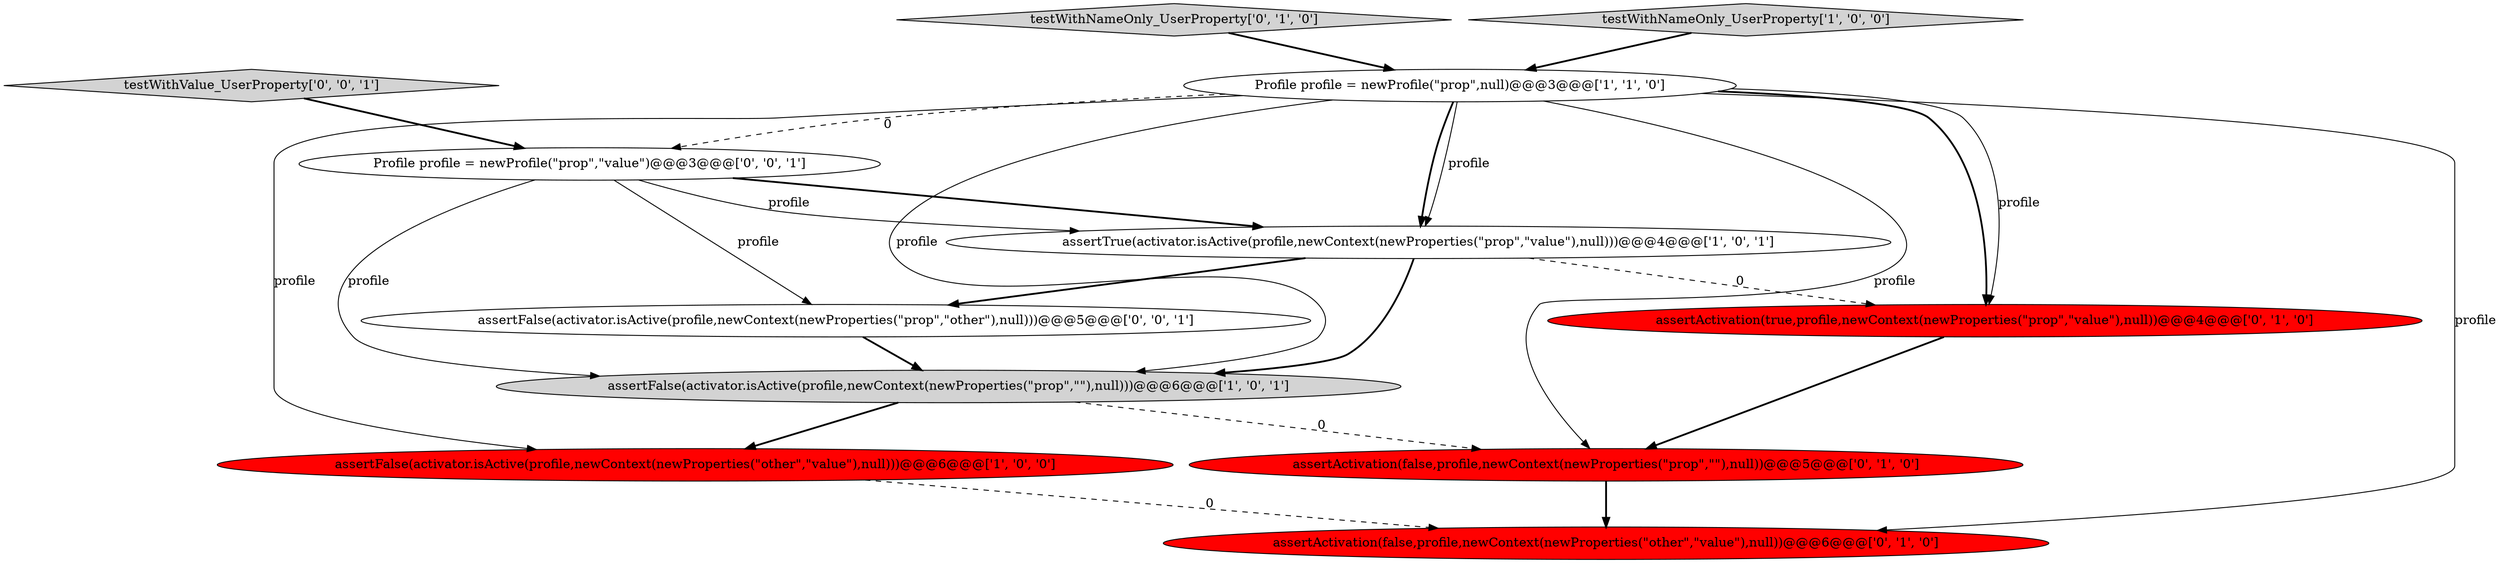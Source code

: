 digraph {
9 [style = filled, label = "assertFalse(activator.isActive(profile,newContext(newProperties(\"prop\",\"other\"),null)))@@@5@@@['0', '0', '1']", fillcolor = white, shape = ellipse image = "AAA0AAABBB3BBB"];
10 [style = filled, label = "Profile profile = newProfile(\"prop\",\"value\")@@@3@@@['0', '0', '1']", fillcolor = white, shape = ellipse image = "AAA0AAABBB3BBB"];
2 [style = filled, label = "assertFalse(activator.isActive(profile,newContext(newProperties(\"other\",\"value\"),null)))@@@6@@@['1', '0', '0']", fillcolor = red, shape = ellipse image = "AAA1AAABBB1BBB"];
6 [style = filled, label = "assertActivation(false,profile,newContext(newProperties(\"prop\",\"\"),null))@@@5@@@['0', '1', '0']", fillcolor = red, shape = ellipse image = "AAA1AAABBB2BBB"];
1 [style = filled, label = "assertTrue(activator.isActive(profile,newContext(newProperties(\"prop\",\"value\"),null)))@@@4@@@['1', '0', '1']", fillcolor = white, shape = ellipse image = "AAA0AAABBB1BBB"];
5 [style = filled, label = "testWithNameOnly_UserProperty['0', '1', '0']", fillcolor = lightgray, shape = diamond image = "AAA0AAABBB2BBB"];
11 [style = filled, label = "testWithValue_UserProperty['0', '0', '1']", fillcolor = lightgray, shape = diamond image = "AAA0AAABBB3BBB"];
7 [style = filled, label = "assertActivation(true,profile,newContext(newProperties(\"prop\",\"value\"),null))@@@4@@@['0', '1', '0']", fillcolor = red, shape = ellipse image = "AAA1AAABBB2BBB"];
8 [style = filled, label = "assertActivation(false,profile,newContext(newProperties(\"other\",\"value\"),null))@@@6@@@['0', '1', '0']", fillcolor = red, shape = ellipse image = "AAA1AAABBB2BBB"];
4 [style = filled, label = "testWithNameOnly_UserProperty['1', '0', '0']", fillcolor = lightgray, shape = diamond image = "AAA0AAABBB1BBB"];
0 [style = filled, label = "assertFalse(activator.isActive(profile,newContext(newProperties(\"prop\",\"\"),null)))@@@6@@@['1', '0', '1']", fillcolor = lightgray, shape = ellipse image = "AAA0AAABBB1BBB"];
3 [style = filled, label = "Profile profile = newProfile(\"prop\",null)@@@3@@@['1', '1', '0']", fillcolor = white, shape = ellipse image = "AAA0AAABBB1BBB"];
5->3 [style = bold, label=""];
4->3 [style = bold, label=""];
10->0 [style = solid, label="profile"];
3->1 [style = solid, label="profile"];
9->0 [style = bold, label=""];
3->1 [style = bold, label=""];
0->2 [style = bold, label=""];
0->6 [style = dashed, label="0"];
1->0 [style = bold, label=""];
2->8 [style = dashed, label="0"];
3->7 [style = solid, label="profile"];
1->9 [style = bold, label=""];
10->9 [style = solid, label="profile"];
3->8 [style = solid, label="profile"];
3->6 [style = solid, label="profile"];
3->7 [style = bold, label=""];
11->10 [style = bold, label=""];
6->8 [style = bold, label=""];
7->6 [style = bold, label=""];
10->1 [style = solid, label="profile"];
3->10 [style = dashed, label="0"];
3->2 [style = solid, label="profile"];
1->7 [style = dashed, label="0"];
10->1 [style = bold, label=""];
3->0 [style = solid, label="profile"];
}
